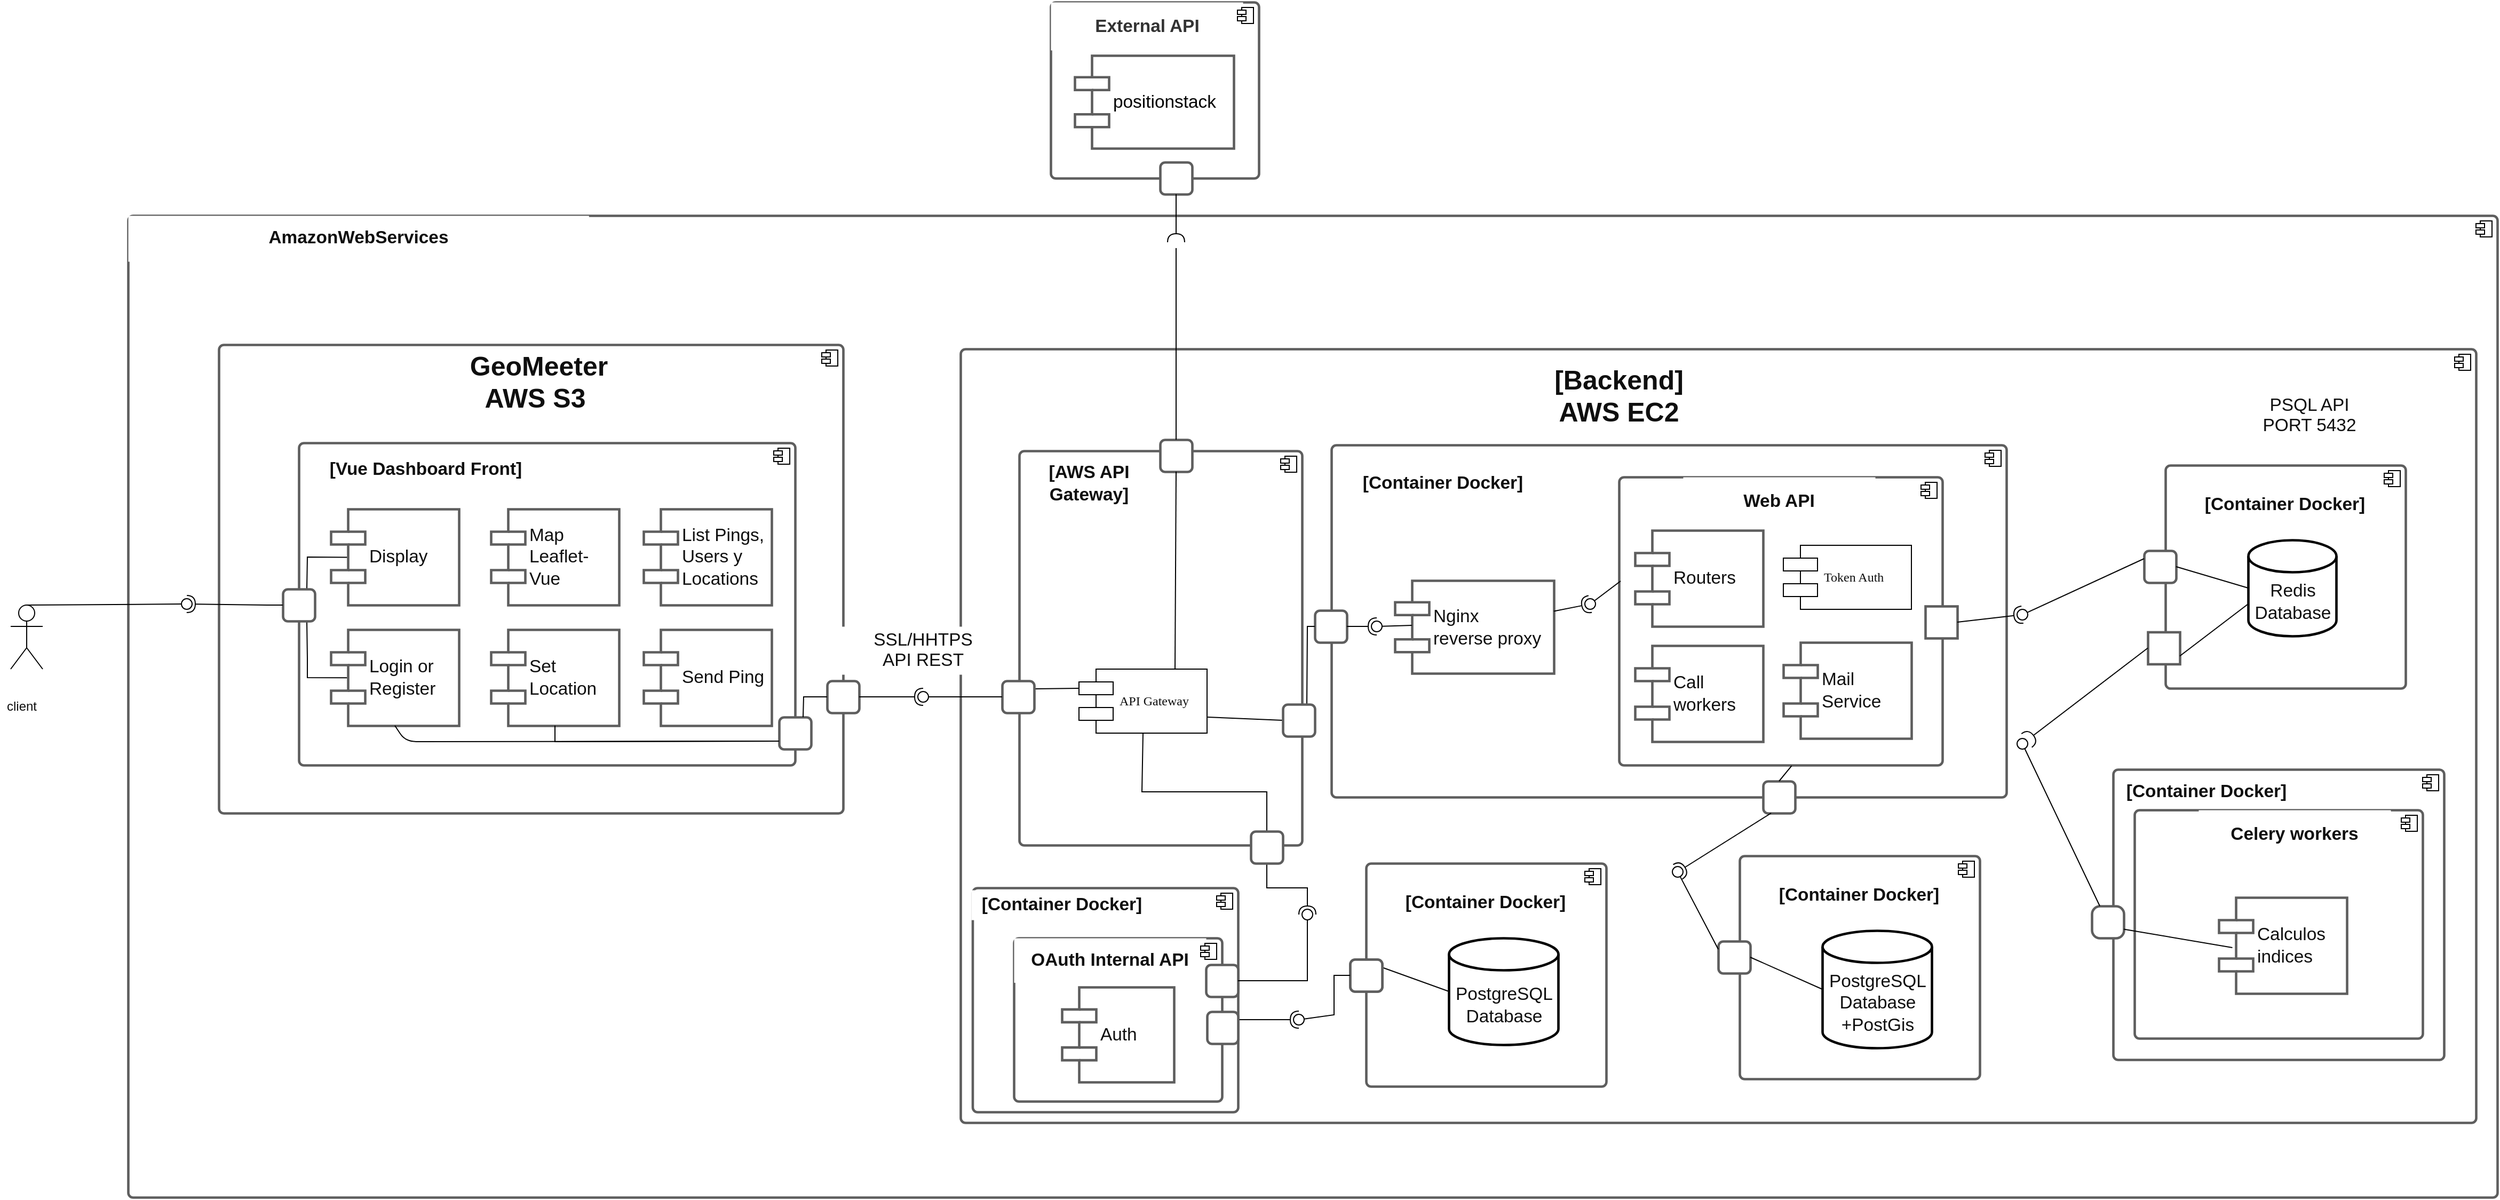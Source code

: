 <mxfile>
    <diagram id="GqEjZYX9ZaJlJ4JGxs04" name="Page-1">
        <mxGraphModel dx="2406" dy="1414" grid="1" gridSize="10" guides="1" tooltips="1" connect="1" arrows="1" fold="1" page="1" pageScale="1" pageWidth="827" pageHeight="1169" math="0" shadow="0">
            <root>
                <mxCell id="0"/>
                <mxCell id="1" parent="0"/>
                <mxCell id="293" value="" style="html=1;dropTarget=0;fontSize=13;align=center;spacing=3.8;strokeColor=#5e5e5e;strokeOpacity=100;rounded=1;absoluteArcSize=1;arcSize=9;strokeWidth=2.3;container=1;collapsible=0;fontColor=#0F0F0F;" parent="1" vertex="1">
                    <mxGeometry x="-1470" y="-950" width="2220" height="920" as="geometry"/>
                </mxCell>
                <UserObject label="AmazonWebServices" lucidchartObjectId="JzQ.lzjoDw~8" id="294">
                    <mxCell style="html=1;overflow=block;blockSpacing=1;whiteSpace=wrap;fontSize=16.7;fontColor=#0F0F0F;fontStyle=1;align=center;spacing=0;fillColor=#ffffff;strokeWidth=1.5;strokeColor=none;" parent="293" vertex="1">
                        <mxGeometry width="431.667" height="42.991" as="geometry"/>
                    </mxCell>
                </UserObject>
                <mxCell id="295" value="" style="shape=component;jettyWidth=8;jettyHeight=4;fontColor=#0F0F0F;" parent="293" vertex="1">
                    <mxGeometry x="1" width="15" height="15" relative="1" as="geometry">
                        <mxPoint x="-20" y="5" as="offset"/>
                    </mxGeometry>
                </mxCell>
                <mxCell id="64" value="" style="html=1;dropTarget=0;fontSize=13;align=center;spacing=3.8;strokeColor=#5e5e5e;strokeOpacity=100;rounded=1;absoluteArcSize=1;arcSize=9;strokeWidth=2.3;fontColor=#0F0F0F;" parent="1" vertex="1">
                    <mxGeometry x="-1385" y="-829" width="585" height="439" as="geometry"/>
                </mxCell>
                <mxCell id="65" value="" style="shape=component;jettyWidth=8;jettyHeight=4;fontColor=#0F0F0F;" parent="64" vertex="1">
                    <mxGeometry x="1" width="15" height="15" relative="1" as="geometry">
                        <mxPoint x="-20" y="5" as="offset"/>
                    </mxGeometry>
                </mxCell>
                <mxCell id="66" value="" style="html=1;dropTarget=0;fontSize=13;align=center;spacing=3.8;strokeColor=#5e5e5e;strokeOpacity=100;rounded=1;absoluteArcSize=1;arcSize=9;strokeWidth=2.3;fontColor=#0F0F0F;" parent="1" vertex="1">
                    <mxGeometry x="-1310" y="-737" width="465" height="302" as="geometry"/>
                </mxCell>
                <mxCell id="67" value="" style="shape=component;jettyWidth=8;jettyHeight=4;fontColor=#0F0F0F;" parent="66" vertex="1">
                    <mxGeometry x="1" width="15" height="15" relative="1" as="geometry">
                        <mxPoint x="-20" y="5" as="offset"/>
                    </mxGeometry>
                </mxCell>
                <mxCell id="68" value="" style="html=1;dropTarget=0;fontSize=13;align=center;spacing=3.8;strokeColor=#5e5e5e;strokeOpacity=100;rounded=1;absoluteArcSize=1;arcSize=9;strokeWidth=2.3;fontColor=#0F0F0F;" parent="1" vertex="1">
                    <mxGeometry x="-690" y="-825" width="1420" height="725" as="geometry"/>
                </mxCell>
                <mxCell id="69" value="" style="shape=component;jettyWidth=8;jettyHeight=4;fontColor=#0F0F0F;" parent="68" vertex="1">
                    <mxGeometry x="1" width="15" height="15" relative="1" as="geometry">
                        <mxPoint x="-20" y="5" as="offset"/>
                    </mxGeometry>
                </mxCell>
                <mxCell id="70" value="" style="html=1;dropTarget=0;fontSize=13;align=center;spacing=3.8;strokeColor=#5e5e5e;strokeOpacity=100;rounded=1;absoluteArcSize=1;arcSize=9;strokeWidth=2.3;fontColor=#0F0F0F;" parent="1" vertex="1">
                    <mxGeometry x="-342.5" y="-735" width="632.5" height="330" as="geometry"/>
                </mxCell>
                <mxCell id="71" value="" style="shape=component;jettyWidth=8;jettyHeight=4;fontColor=#0F0F0F;" parent="70" vertex="1">
                    <mxGeometry x="1" width="15" height="15" relative="1" as="geometry">
                        <mxPoint x="-20" y="5" as="offset"/>
                    </mxGeometry>
                </mxCell>
                <UserObject label="&lt;div style=&quot;display: flex; justify-content: center; text-align: center; align-items: baseline; font-size: 0; line-height: 1.25;margin-top: -2px;&quot;&gt;&lt;span&gt;&lt;span style=&quot;font-size: 16.7px;&quot;&gt;PSQL API&#10;&lt;/span&gt;&lt;/span&gt;&lt;/div&gt;&lt;div style=&quot;display: flex; justify-content: center; text-align: center; align-items: baseline; font-size: 0; line-height: 1.25;margin-top: -2px;&quot;&gt;&lt;span&gt;&lt;span style=&quot;font-size: 16.7px;&quot;&gt;PORT 5432&lt;/span&gt;&lt;/span&gt;&lt;/div&gt;" lucidchartObjectId="9TQ.UFUaZxLk" id="72">
                    <mxCell style="html=1;overflow=block;blockSpacing=1;whiteSpace=wrap;fontSize=13;spacing=0;fillColor=#ffffff;strokeWidth=1.5;strokeColor=none;fontColor=#0F0F0F;" parent="1" vertex="1">
                        <mxGeometry x="484" y="-785" width="180" height="45" as="geometry"/>
                    </mxCell>
                </UserObject>
                <UserObject label="&lt;div style=&quot;display: flex; justify-content: center; text-align: center; align-items: baseline; font-size: 0; line-height: 1.25;margin-top: -2px;&quot;&gt;&lt;span&gt;&lt;span style=&quot;font-size: 16.7px;&quot;&gt;SSL/HHTPS&#10;&lt;/span&gt;&lt;/span&gt;&lt;/div&gt;&lt;div style=&quot;display: flex; justify-content: center; text-align: center; align-items: baseline; font-size: 0; line-height: 1.25;margin-top: -2px;&quot;&gt;&lt;span&gt;&lt;span style=&quot;font-size: 16.7px;&quot;&gt;API REST&lt;/span&gt;&lt;/span&gt;&lt;/div&gt;" lucidchartObjectId="ERQ.FartYt-O" id="73">
                    <mxCell style="html=1;overflow=block;blockSpacing=1;whiteSpace=wrap;fontSize=13;spacing=0;fillColor=#ffffff;strokeWidth=1.5;strokeColor=none;fontColor=#0F0F0F;" parent="1" vertex="1">
                        <mxGeometry x="-815" y="-565" width="180" height="45" as="geometry"/>
                    </mxCell>
                </UserObject>
                <UserObject label="GeoMeeter AWS S3&amp;nbsp;" lucidchartObjectId="0mQ.VnrTeDY5" id="75">
                    <mxCell style="html=1;overflow=block;blockSpacing=1;whiteSpace=wrap;fontSize=25;fontColor=#0F0F0F;fontStyle=1;align=center;spacing=0;fillColor=#ffffff;strokeWidth=1.5;strokeColor=none;" parent="1" vertex="1">
                        <mxGeometry x="-1175" y="-825" width="180" height="55" as="geometry"/>
                    </mxCell>
                </UserObject>
                <UserObject label="[Container Docker]" lucidchartObjectId="BvQ.S7S5D1Hz" id="76">
                    <mxCell style="html=1;overflow=block;blockSpacing=1;whiteSpace=wrap;fontSize=16.7;fontColor=#0F0F0F;fontStyle=1;align=center;spacing=0;fillColor=#ffffff;strokeWidth=1.5;strokeColor=none;" parent="1" vertex="1">
                        <mxGeometry x="-328" y="-722" width="180" height="45" as="geometry"/>
                    </mxCell>
                </UserObject>
                <mxCell id="77" value="" style="html=1;dropTarget=0;fontSize=13;align=center;spacing=3.8;strokeColor=#5e5e5e;strokeOpacity=100;rounded=1;absoluteArcSize=1;arcSize=9;strokeWidth=2.3;fontColor=#0F0F0F;" parent="1" vertex="1">
                    <mxGeometry x="-73" y="-705" width="303" height="270" as="geometry"/>
                </mxCell>
                <mxCell id="78" value="" style="shape=component;jettyWidth=8;jettyHeight=4;fontColor=#0F0F0F;" parent="77" vertex="1">
                    <mxGeometry x="1" width="15" height="15" relative="1" as="geometry">
                        <mxPoint x="-20" y="5" as="offset"/>
                    </mxGeometry>
                </mxCell>
                <UserObject label="&lt;div style=&quot;display: flex; justify-content: center; text-align: center; align-items: baseline; font-size: 0; line-height: 1.25;margin-top: -2px;&quot;&gt;&lt;span&gt;&lt;span style=&quot;font-size: 25px; font-weight: bold;&quot;&gt;[Backend]&#10;&lt;/span&gt;&lt;/span&gt;&lt;/div&gt;&lt;div style=&quot;display: flex; justify-content: center; text-align: center; align-items: baseline; font-size: 0; line-height: 1.25;margin-top: -2px;&quot;&gt;&lt;span&gt;&lt;span style=&quot;font-size: 25px; font-weight: bold;&quot;&gt;AWS EC2&lt;/span&gt;&lt;/span&gt;&lt;/div&gt;" lucidchartObjectId="2wQ.rxDoDfN9" id="79">
                    <mxCell style="html=1;overflow=block;blockSpacing=1;whiteSpace=wrap;fontSize=13;spacing=0;fillColor=#ffffff;strokeWidth=1.5;strokeColor=none;fontColor=#0F0F0F;" parent="1" vertex="1">
                        <mxGeometry x="-163" y="-810" width="180" height="60" as="geometry"/>
                    </mxCell>
                </UserObject>
                <UserObject label="Web API" lucidchartObjectId="cxQ.P7ARJ7Gp" id="80">
                    <mxCell style="html=1;overflow=block;blockSpacing=1;whiteSpace=wrap;fontSize=16.7;fontColor=#0F0F0F;fontStyle=1;align=center;spacing=0;fillColor=#ffffff;strokeWidth=1.5;strokeColor=none;" parent="1" vertex="1">
                        <mxGeometry x="-13" y="-705" width="180" height="45" as="geometry"/>
                    </mxCell>
                </UserObject>
                <UserObject label="Call workers" lucidchartObjectId="xmQ.o6H7XOpQ" id="81">
                    <mxCell style="html=1;overflow=block;blockSpacing=1;whiteSpace=wrap;shape=component;align=left;spacingLeft=36;fontSize=16.7;fontColor=#0F0F0F;spacing=0;strokeColor=#5e5e5e;strokeOpacity=100;rounded=1;absoluteArcSize=1;arcSize=9;strokeWidth=2.3;" parent="1" vertex="1">
                        <mxGeometry x="-58" y="-547" width="120" height="90" as="geometry"/>
                    </mxCell>
                </UserObject>
                <UserObject label="Routers" lucidchartObjectId="LvQ.SK1kYf38" id="83">
                    <mxCell style="html=1;overflow=block;blockSpacing=1;whiteSpace=wrap;shape=component;align=left;spacingLeft=36;fontSize=16.7;fontColor=#0F0F0F;spacing=0;strokeColor=#5e5e5e;strokeOpacity=100;rounded=1;absoluteArcSize=1;arcSize=9;strokeWidth=2.3;" parent="1" vertex="1">
                        <mxGeometry x="-58" y="-655" width="120" height="90" as="geometry"/>
                    </mxCell>
                </UserObject>
                <UserObject label="Nginx &#10;reverse proxy" lucidchartObjectId="QDQ.MSSu0BSL" id="92">
                    <mxCell style="html=1;overflow=block;blockSpacing=1;whiteSpace=wrap;shape=component;align=left;spacingLeft=36;fontSize=16.7;fontColor=#0F0F0F;spacing=0;strokeColor=#5e5e5e;strokeOpacity=100;rounded=1;absoluteArcSize=1;arcSize=9;strokeWidth=2.3;" parent="1" vertex="1">
                        <mxGeometry x="-283" y="-608" width="149" height="87" as="geometry"/>
                    </mxCell>
                </UserObject>
                <UserObject label="" lucidchartObjectId="nFQ.mH_b9b4w" id="93">
                    <mxCell style="html=1;overflow=block;blockSpacing=1;whiteSpace=wrap;fontSize=13;align=center;spacing=3.8;strokeColor=#5e5e5e;strokeOpacity=100;rounded=1;absoluteArcSize=1;arcSize=9;strokeWidth=2.3;fontColor=#0F0F0F;" parent="1" vertex="1">
                        <mxGeometry x="-358" y="-580" width="30" height="30" as="geometry"/>
                    </mxCell>
                </UserObject>
                <mxCell id="94" value="" style="html=1;dropTarget=0;fontSize=13;align=center;spacing=3.8;strokeColor=#5e5e5e;strokeOpacity=100;rounded=1;absoluteArcSize=1;arcSize=9;strokeWidth=2.3;container=1;collapsible=0;fontColor=#0F0F0F;" parent="1" vertex="1">
                    <mxGeometry x="40" y="-350" width="225" height="209" as="geometry"/>
                </mxCell>
                <UserObject label="[Container Docker]" lucidchartObjectId="EGQ.u1LITXUu" id="95">
                    <mxCell style="html=1;overflow=block;blockSpacing=1;whiteSpace=wrap;fontSize=16.7;fontColor=#0F0F0F;fontStyle=1;align=center;spacing=0;fillColor=#ffffff;strokeWidth=1.5;strokeColor=none;" parent="94" vertex="1">
                        <mxGeometry x="22" y="14" width="180" height="45" as="geometry"/>
                    </mxCell>
                </UserObject>
                <UserObject label="PostgreSQL Database +PostGis" lucidchartObjectId="VoQ.apwIIPWM" id="96">
                    <mxCell style="shape=cylinder3;whiteSpace=wrap;html=1;boundedLbl=1;backgroundOutline=1;size=15;fontFamily=Helvetica;fontSize=16.7;align=center;strokeWidth=2.3;fontColor=#0F0F0F;" parent="94" vertex="1">
                        <mxGeometry x="77.5" y="70" width="102.5" height="110" as="geometry"/>
                    </mxCell>
                </UserObject>
                <mxCell id="97" value="" style="shape=component;jettyWidth=8;jettyHeight=4;fontColor=#0F0F0F;" parent="94" vertex="1">
                    <mxGeometry x="1" width="15" height="15" relative="1" as="geometry">
                        <mxPoint x="-20" y="5" as="offset"/>
                    </mxGeometry>
                </mxCell>
                <UserObject label="Map Leaflet-Vue" lucidchartObjectId="rHQ._YY6tu1O" id="98">
                    <mxCell style="html=1;overflow=block;blockSpacing=1;whiteSpace=wrap;shape=component;align=left;spacingLeft=36;fontSize=16.7;fontColor=#0F0F0F;spacing=0;strokeColor=#5e5e5e;strokeOpacity=100;rounded=1;absoluteArcSize=1;arcSize=9;strokeWidth=2.3;" parent="1" vertex="1">
                        <mxGeometry x="-1130" y="-675" width="120" height="90" as="geometry"/>
                    </mxCell>
                </UserObject>
                <UserObject label="" lucidchartObjectId="xLQ.PSGera.4" id="112">
                    <mxCell style="html=1;overflow=block;blockSpacing=1;whiteSpace=wrap;fontSize=13;align=center;spacing=3.8;strokeColor=#5e5e5e;strokeOpacity=100;rounded=1;absoluteArcSize=1;arcSize=9;strokeWidth=2.3;fontColor=#0F0F0F;" parent="1" vertex="1">
                        <mxGeometry x="20" y="-270" width="30" height="30" as="geometry"/>
                    </mxCell>
                </UserObject>
                <UserObject label="" lucidchartObjectId="7MQ.v_up57Re" id="129">
                    <mxCell style="html=1;overflow=block;blockSpacing=1;whiteSpace=wrap;fontSize=13;align=center;spacing=3.8;strokeColor=#5e5e5e;strokeOpacity=100;rounded=1;absoluteArcSize=1;arcSize=9;strokeWidth=2.3;fontColor=#0F0F0F;" parent="1" vertex="1">
                        <mxGeometry x="-815" y="-514" width="30" height="30" as="geometry"/>
                    </mxCell>
                </UserObject>
                <UserObject label="Login or Register" lucidchartObjectId="tQQ.5gMyglQL" id="143">
                    <mxCell style="html=1;overflow=block;blockSpacing=1;whiteSpace=wrap;shape=component;align=left;spacingLeft=36;fontSize=16.7;fontColor=#0F0F0F;spacing=0;strokeColor=#5e5e5e;strokeOpacity=100;rounded=1;absoluteArcSize=1;arcSize=9;strokeWidth=2.3;" parent="1" vertex="1">
                        <mxGeometry x="-1280" y="-562" width="120" height="90" as="geometry"/>
                    </mxCell>
                </UserObject>
                <UserObject label="List Pings, Users y Locations" lucidchartObjectId="EQQ.A3JN0USV" id="144">
                    <mxCell style="html=1;overflow=block;blockSpacing=1;whiteSpace=wrap;shape=component;align=left;spacingLeft=36;fontSize=16.7;fontColor=#0F0F0F;spacing=0;strokeColor=#5e5e5e;strokeOpacity=100;rounded=1;absoluteArcSize=1;arcSize=9;strokeWidth=2.3;" parent="1" vertex="1">
                        <mxGeometry x="-987" y="-675" width="120" height="90" as="geometry"/>
                    </mxCell>
                </UserObject>
                <mxCell id="401" style="edgeStyle=none;rounded=0;html=1;exitX=0.75;exitY=1;exitDx=0;exitDy=0;entryX=0.126;entryY=0.501;entryDx=0;entryDy=0;endArrow=none;endFill=0;entryPerimeter=0;fontColor=#0F0F0F;" parent="1" source="145" target="143" edge="1">
                    <mxGeometry relative="1" as="geometry">
                        <Array as="points">
                            <mxPoint x="-1302" y="-535"/>
                            <mxPoint x="-1302" y="-517"/>
                        </Array>
                    </mxGeometry>
                </mxCell>
                <mxCell id="404" style="edgeStyle=none;rounded=0;html=1;exitX=0.75;exitY=0;exitDx=0;exitDy=0;entryX=0.128;entryY=0.503;entryDx=0;entryDy=0;entryPerimeter=0;endArrow=none;endFill=0;fontColor=#0F0F0F;" parent="1" source="145" target="189" edge="1">
                    <mxGeometry relative="1" as="geometry">
                        <Array as="points">
                            <mxPoint x="-1302" y="-630"/>
                        </Array>
                    </mxGeometry>
                </mxCell>
                <UserObject label="" lucidchartObjectId="RQQ.1Tx4FJ7h" id="145">
                    <mxCell style="html=1;overflow=block;blockSpacing=1;whiteSpace=wrap;fontSize=13;align=center;spacing=3.8;strokeColor=#5e5e5e;strokeOpacity=100;rounded=1;absoluteArcSize=1;arcSize=9;strokeWidth=2.3;fontColor=#0F0F0F;" parent="1" vertex="1">
                        <mxGeometry x="-1325" y="-600" width="30" height="30" as="geometry"/>
                    </mxCell>
                </UserObject>
                <UserObject label="[Vue Dashboard Front]" lucidchartObjectId="iSQ.8A~Tfa6g" id="146">
                    <mxCell style="html=1;overflow=block;blockSpacing=1;whiteSpace=wrap;fontSize=16.7;fontColor=#0F0F0F;fontStyle=1;align=center;spacing=0;fillColor=#ffffff;strokeWidth=1.5;strokeColor=none;" parent="1" vertex="1">
                        <mxGeometry x="-1302" y="-735" width="222" height="45" as="geometry"/>
                    </mxCell>
                </UserObject>
                <UserObject label="" lucidchartObjectId="MSQ.1bBkWNoG" id="147">
                    <mxCell style="html=1;overflow=block;blockSpacing=1;whiteSpace=wrap;fontSize=13;align=center;spacing=3.8;strokeColor=#5e5e5e;strokeOpacity=100;rounded=1;absoluteArcSize=1;arcSize=9;strokeWidth=2.3;fontColor=#0F0F0F;" parent="1" vertex="1">
                        <mxGeometry x="62" y="-420" width="30" height="30" as="geometry"/>
                    </mxCell>
                </UserObject>
                <UserObject label="Mail Service" lucidchartObjectId="TYQ.1-TCLOCC" id="159">
                    <mxCell style="html=1;overflow=block;blockSpacing=1;whiteSpace=wrap;shape=component;align=left;spacingLeft=36;fontSize=16.7;fontColor=#0F0F0F;spacing=0;strokeColor=#5e5e5e;strokeOpacity=100;rounded=1;absoluteArcSize=1;arcSize=9;strokeWidth=2.3;" parent="1" vertex="1">
                        <mxGeometry x="81" y="-550" width="120" height="90" as="geometry"/>
                    </mxCell>
                </UserObject>
                <UserObject label="Send Ping" lucidchartObjectId="BZQ.7yFAApc7" id="162">
                    <mxCell style="html=1;overflow=block;blockSpacing=1;whiteSpace=wrap;shape=component;align=left;spacingLeft=36;fontSize=16.7;fontColor=#0F0F0F;spacing=0;strokeColor=#5e5e5e;strokeOpacity=100;rounded=1;absoluteArcSize=1;arcSize=9;strokeWidth=2.3;" parent="1" vertex="1">
                        <mxGeometry x="-987" y="-562" width="120" height="90" as="geometry"/>
                    </mxCell>
                </UserObject>
                <UserObject label="" lucidchartObjectId="F0Q.Sfm7eGPp" id="163">
                    <mxCell style="html=1;overflow=block;blockSpacing=1;whiteSpace=wrap;fontSize=13;align=center;spacing=3.8;strokeColor=#5e5e5e;strokeOpacity=100;rounded=1;absoluteArcSize=1;arcSize=9;strokeWidth=2.3;fontColor=#0F0F0F;" parent="1" vertex="1">
                        <mxGeometry x="-860" y="-480" width="30" height="30" as="geometry"/>
                    </mxCell>
                </UserObject>
                <UserObject label="Set Location" lucidchartObjectId="U4Q.wYum8OUZ" id="175">
                    <mxCell style="html=1;overflow=block;blockSpacing=1;whiteSpace=wrap;shape=component;align=left;spacingLeft=36;fontSize=16.7;fontColor=#0F0F0F;spacing=0;strokeColor=#5e5e5e;strokeOpacity=100;rounded=1;absoluteArcSize=1;arcSize=9;strokeWidth=2.3;" parent="1" vertex="1">
                        <mxGeometry x="-1130" y="-562" width="120" height="90" as="geometry"/>
                    </mxCell>
                </UserObject>
                <mxCell id="206" value="" style="html=1;dropTarget=0;fontSize=13;align=center;spacing=3.8;strokeColor=#5e5e5e;strokeOpacity=100;rounded=1;absoluteArcSize=1;arcSize=9;strokeWidth=2.3;fontColor=#0F0F0F;" parent="1" vertex="1">
                    <mxGeometry x="-635" y="-729.5" width="265" height="369.5" as="geometry"/>
                </mxCell>
                <mxCell id="207" value="" style="shape=component;jettyWidth=8;jettyHeight=4;fontColor=#0F0F0F;" parent="206" vertex="1">
                    <mxGeometry x="1" width="15" height="15" relative="1" as="geometry">
                        <mxPoint x="-20" y="5" as="offset"/>
                    </mxGeometry>
                </mxCell>
                <UserObject label="Display" lucidchartObjectId="1mR.Dg1fzhjd" id="189">
                    <mxCell style="html=1;overflow=block;blockSpacing=1;whiteSpace=wrap;shape=component;align=left;spacingLeft=36;fontSize=16.7;fontColor=#0F0F0F;spacing=0;strokeColor=#5e5e5e;strokeOpacity=100;rounded=1;absoluteArcSize=1;arcSize=9;strokeWidth=2.3;" parent="1" vertex="1">
                        <mxGeometry x="-1280" y="-675" width="120" height="90" as="geometry"/>
                    </mxCell>
                </UserObject>
                <mxCell id="191" value="" style="rounded=0;orthogonalLoop=1;jettySize=auto;html=1;endArrow=none;endFill=0;sketch=0;targetPerimeterSpacing=0;fontSize=10;exitX=1;exitY=0.5;exitDx=0;exitDy=0;startArrow=none;fontColor=#0F0F0F;" parent="1" source="200" target="192" edge="1">
                    <mxGeometry relative="1" as="geometry">
                        <mxPoint x="-480" y="-412" as="sourcePoint"/>
                    </mxGeometry>
                </mxCell>
                <mxCell id="192" value="" style="ellipse;whiteSpace=wrap;html=1;align=center;aspect=fixed;resizable=0;points=[];outlineConnect=0;sketch=0;fontSize=10;fontColor=#0F0F0F;" parent="1" vertex="1">
                    <mxGeometry x="-500" y="-482" width="10" height="10" as="geometry"/>
                </mxCell>
                <mxCell id="193" value="Token Auth" style="shape=component;align=left;spacingLeft=36;rounded=0;shadow=0;comic=0;labelBackgroundColor=none;strokeWidth=1;fontFamily=Verdana;fontSize=12;html=1;fontColor=#0F0F0F;" parent="1" vertex="1">
                    <mxGeometry x="81" y="-641" width="120" height="60" as="geometry"/>
                </mxCell>
                <mxCell id="197" value="" style="endArrow=none;html=1;rounded=0;fontSize=10;entryX=0;entryY=0.3;entryDx=0;entryDy=0;startArrow=none;exitX=1;exitY=0.25;exitDx=0;exitDy=0;fontColor=#0F0F0F;" parent="1" source="119" target="200" edge="1">
                    <mxGeometry width="50" height="50" relative="1" as="geometry">
                        <mxPoint x="-635" y="-495.286" as="sourcePoint"/>
                        <mxPoint x="-750" y="-517" as="targetPoint"/>
                    </mxGeometry>
                </mxCell>
                <mxCell id="199" value="" style="endArrow=none;html=1;rounded=0;exitX=0.5;exitY=0;exitDx=0;exitDy=0;entryX=0.5;entryY=1;entryDx=0;entryDy=0;fontColor=#0F0F0F;" parent="1" source="298" target="200" edge="1">
                    <mxGeometry width="50" height="50" relative="1" as="geometry">
                        <mxPoint x="-750" y="-395" as="sourcePoint"/>
                        <mxPoint x="-700" y="-445" as="targetPoint"/>
                        <Array as="points">
                            <mxPoint x="-403" y="-410"/>
                            <mxPoint x="-460" y="-410"/>
                            <mxPoint x="-520" y="-410"/>
                        </Array>
                    </mxGeometry>
                </mxCell>
                <mxCell id="200" value="API Gateway" style="shape=component;align=left;spacingLeft=36;rounded=0;shadow=0;comic=0;labelBackgroundColor=none;strokeWidth=1;fontFamily=Verdana;fontSize=12;html=1;fontColor=#0F0F0F;" parent="1" vertex="1">
                    <mxGeometry x="-579" y="-525" width="120" height="60" as="geometry"/>
                </mxCell>
                <UserObject label="" lucidchartObjectId="jMQ.a4yrlkNo" id="119">
                    <mxCell style="html=1;overflow=block;blockSpacing=1;whiteSpace=wrap;fontSize=13;align=center;spacing=3.8;strokeColor=#5e5e5e;strokeOpacity=100;rounded=1;absoluteArcSize=1;arcSize=9;strokeWidth=2.3;fontColor=#0F0F0F;" parent="1" vertex="1">
                        <mxGeometry x="-651" y="-514" width="30" height="30" as="geometry"/>
                    </mxCell>
                </UserObject>
                <mxCell id="405" style="edgeStyle=none;rounded=0;html=1;exitX=0;exitY=0.5;exitDx=0;exitDy=0;entryX=1;entryY=0.75;entryDx=0;entryDy=0;endArrow=none;endFill=0;fontColor=#0F0F0F;" parent="1" source="209" target="200" edge="1">
                    <mxGeometry relative="1" as="geometry"/>
                </mxCell>
                <mxCell id="406" style="edgeStyle=none;rounded=0;html=1;exitX=0.75;exitY=0;exitDx=0;exitDy=0;entryX=0;entryY=0.5;entryDx=0;entryDy=0;endArrow=none;endFill=0;fontColor=#0F0F0F;" parent="1" source="209" target="93" edge="1">
                    <mxGeometry relative="1" as="geometry">
                        <Array as="points">
                            <mxPoint x="-365" y="-565"/>
                        </Array>
                    </mxGeometry>
                </mxCell>
                <UserObject label="" lucidchartObjectId="nFQ.mH_b9b4w" id="209">
                    <mxCell style="html=1;overflow=block;blockSpacing=1;whiteSpace=wrap;fontSize=13;align=center;spacing=3.8;strokeColor=#5e5e5e;strokeOpacity=100;rounded=1;absoluteArcSize=1;arcSize=9;strokeWidth=2.3;fontColor=#0F0F0F;" parent="1" vertex="1">
                        <mxGeometry x="-388" y="-492" width="30" height="30" as="geometry"/>
                    </mxCell>
                </UserObject>
                <mxCell id="214" value="" style="shape=umlActor;verticalLabelPosition=bottom;verticalAlign=top;html=1;outlineConnect=0;" parent="1" vertex="1">
                    <mxGeometry x="-1580" y="-585" width="30" height="60" as="geometry"/>
                </mxCell>
                <mxCell id="220" value="" style="html=1;dropTarget=0;fontSize=13;align=center;spacing=3.8;strokeColor=#5e5e5e;strokeOpacity=100;rounded=1;absoluteArcSize=1;arcSize=9;strokeWidth=2.3;container=1;collapsible=0;" parent="1" vertex="1">
                    <mxGeometry x="-605.5" y="-1150" width="195" height="165" as="geometry"/>
                </mxCell>
                <UserObject label="External API" lucidchartObjectId="JzQ.lzjoDw~8" id="221">
                    <mxCell style="html=1;overflow=block;blockSpacing=1;whiteSpace=wrap;fontSize=16.7;fontColor=#333333;fontStyle=1;align=center;spacing=0;fillColor=#ffffff;strokeWidth=1.5;strokeColor=none;" parent="220" vertex="1">
                        <mxGeometry width="180" height="45" as="geometry"/>
                    </mxCell>
                </UserObject>
                <mxCell id="222" value="" style="shape=component;jettyWidth=8;jettyHeight=4;" parent="220" vertex="1">
                    <mxGeometry x="1" width="15" height="15" relative="1" as="geometry">
                        <mxPoint x="-20" y="5" as="offset"/>
                    </mxGeometry>
                </mxCell>
                <UserObject label="" lucidchartObjectId="qXQ.MwzUgVT0" id="226">
                    <mxCell style="html=1;overflow=block;blockSpacing=1;whiteSpace=wrap;fontSize=13;align=center;spacing=3.8;strokeColor=#5e5e5e;strokeOpacity=100;rounded=1;absoluteArcSize=1;arcSize=9;strokeWidth=2.3;fontColor=#0F0F0F;" parent="1" vertex="1">
                        <mxGeometry x="-503" y="-740" width="30" height="30" as="geometry"/>
                    </mxCell>
                </UserObject>
                <UserObject label="" lucidchartObjectId="qXQ.MwzUgVT0" id="228">
                    <mxCell style="html=1;overflow=block;blockSpacing=1;whiteSpace=wrap;fontSize=13;align=center;spacing=3.8;strokeColor=#5e5e5e;strokeOpacity=100;rounded=1;absoluteArcSize=1;arcSize=9;strokeWidth=2.3;fontColor=#0F0F0F;" parent="1" vertex="1">
                        <mxGeometry x="-503" y="-1000" width="30" height="30" as="geometry"/>
                    </mxCell>
                </UserObject>
                <mxCell id="231" value="" style="rounded=0;orthogonalLoop=1;jettySize=auto;html=1;endArrow=none;endFill=0;sketch=0;sourcePerimeterSpacing=0;targetPerimeterSpacing=0;fontColor=#0F0F0F;exitX=0.5;exitY=0;exitDx=0;exitDy=0;" parent="1" source="226" target="233" edge="1">
                    <mxGeometry relative="1" as="geometry">
                        <mxPoint x="-433" y="-855" as="sourcePoint"/>
                    </mxGeometry>
                </mxCell>
                <mxCell id="232" value="" style="rounded=0;orthogonalLoop=1;jettySize=auto;html=1;endArrow=halfCircle;endFill=0;entryX=0.5;entryY=0.5;endSize=6;strokeWidth=1;sketch=0;fontColor=#0F0F0F;exitX=0.5;exitY=1;exitDx=0;exitDy=0;" parent="1" source="228" target="233" edge="1">
                    <mxGeometry relative="1" as="geometry">
                        <mxPoint x="-385" y="-925" as="sourcePoint"/>
                    </mxGeometry>
                </mxCell>
                <mxCell id="233" value="" style="ellipse;whiteSpace=wrap;html=1;align=center;aspect=fixed;resizable=0;points=[];outlineConnect=0;sketch=0;fontColor=#0F0F0F;strokeColor=#FFFFFF;" parent="1" vertex="1">
                    <mxGeometry x="-493" y="-930" width="10" height="10" as="geometry"/>
                </mxCell>
                <mxCell id="241" value="" style="rounded=0;orthogonalLoop=1;jettySize=auto;html=1;endArrow=none;endFill=0;sketch=0;targetPerimeterSpacing=0;fontColor=#0F0F0F;startArrow=none;" parent="1" edge="1">
                    <mxGeometry relative="1" as="geometry">
                        <mxPoint x="-255" y="-370" as="sourcePoint"/>
                        <mxPoint x="-255" y="-370" as="targetPoint"/>
                    </mxGeometry>
                </mxCell>
                <mxCell id="258" value="" style="rounded=0;orthogonalLoop=1;jettySize=auto;html=1;endArrow=none;endFill=0;sketch=0;sourcePerimeterSpacing=0;targetPerimeterSpacing=0;fontColor=#0F0F0F;exitX=0.5;exitY=0;exitDx=0;exitDy=0;exitPerimeter=0;" parent="1" source="214" target="260" edge="1">
                    <mxGeometry relative="1" as="geometry">
                        <mxPoint x="-1360" y="-488" as="sourcePoint"/>
                    </mxGeometry>
                </mxCell>
                <mxCell id="259" value="" style="rounded=0;orthogonalLoop=1;jettySize=auto;html=1;endArrow=halfCircle;endFill=0;entryX=0.5;entryY=0.5;endSize=6;strokeWidth=1;sketch=0;fontColor=#0F0F0F;exitX=0;exitY=0.5;exitDx=0;exitDy=0;" parent="1" source="145" target="260" edge="1">
                    <mxGeometry relative="1" as="geometry">
                        <mxPoint x="-1320" y="-488" as="sourcePoint"/>
                        <Array as="points">
                            <mxPoint x="-1340" y="-585"/>
                        </Array>
                    </mxGeometry>
                </mxCell>
                <mxCell id="260" value="" style="ellipse;whiteSpace=wrap;html=1;align=center;aspect=fixed;resizable=0;points=[];outlineConnect=0;sketch=0;" parent="1" vertex="1">
                    <mxGeometry x="-1420" y="-591" width="10" height="10" as="geometry"/>
                </mxCell>
                <mxCell id="261" value="" style="rounded=0;orthogonalLoop=1;jettySize=auto;html=1;endArrow=none;endFill=0;sketch=0;sourcePerimeterSpacing=0;targetPerimeterSpacing=0;fontColor=#0F0F0F;exitX=0;exitY=0.5;exitDx=0;exitDy=0;" parent="1" source="119" target="263" edge="1">
                    <mxGeometry relative="1" as="geometry">
                        <mxPoint x="-746" y="-445" as="sourcePoint"/>
                    </mxGeometry>
                </mxCell>
                <mxCell id="262" value="" style="rounded=0;orthogonalLoop=1;jettySize=auto;html=1;endArrow=halfCircle;endFill=0;entryX=0.5;entryY=0.5;endSize=6;strokeWidth=1;sketch=0;fontColor=#0F0F0F;exitX=1;exitY=0.5;exitDx=0;exitDy=0;" parent="1" source="129" target="263" edge="1">
                    <mxGeometry relative="1" as="geometry">
                        <mxPoint x="-706" y="-445" as="sourcePoint"/>
                    </mxGeometry>
                </mxCell>
                <mxCell id="263" value="" style="ellipse;whiteSpace=wrap;html=1;align=center;aspect=fixed;resizable=0;points=[];outlineConnect=0;sketch=0;" parent="1" vertex="1">
                    <mxGeometry x="-730" y="-504" width="10" height="10" as="geometry"/>
                </mxCell>
                <mxCell id="276" value="" style="rounded=0;orthogonalLoop=1;jettySize=auto;html=1;endArrow=none;endFill=0;sketch=0;sourcePerimeterSpacing=0;targetPerimeterSpacing=0;fontColor=#0F0F0F;exitX=0.107;exitY=0.483;exitDx=0;exitDy=0;exitPerimeter=0;" parent="1" source="92" target="278" edge="1">
                    <mxGeometry relative="1" as="geometry">
                        <mxPoint x="-320" y="-565" as="sourcePoint"/>
                    </mxGeometry>
                </mxCell>
                <mxCell id="277" value="" style="rounded=0;orthogonalLoop=1;jettySize=auto;html=1;endArrow=halfCircle;endFill=0;entryX=0.5;entryY=0.5;endSize=6;strokeWidth=1;sketch=0;fontColor=#0F0F0F;exitX=1;exitY=0.5;exitDx=0;exitDy=0;" parent="1" source="93" target="278" edge="1">
                    <mxGeometry relative="1" as="geometry">
                        <mxPoint x="-280" y="-565" as="sourcePoint"/>
                    </mxGeometry>
                </mxCell>
                <mxCell id="278" value="" style="ellipse;whiteSpace=wrap;html=1;align=center;aspect=fixed;resizable=0;points=[];outlineConnect=0;sketch=0;" parent="1" vertex="1">
                    <mxGeometry x="-305" y="-570" width="10" height="10" as="geometry"/>
                </mxCell>
                <mxCell id="279" value="" style="rounded=0;orthogonalLoop=1;jettySize=auto;html=1;endArrow=none;endFill=0;sketch=0;sourcePerimeterSpacing=0;targetPerimeterSpacing=0;fontColor=#0F0F0F;exitX=0.005;exitY=0.361;exitDx=0;exitDy=0;exitPerimeter=0;" parent="1" source="77" target="281" edge="1">
                    <mxGeometry relative="1" as="geometry">
                        <mxPoint x="-120" y="-586" as="sourcePoint"/>
                    </mxGeometry>
                </mxCell>
                <mxCell id="280" value="" style="rounded=0;orthogonalLoop=1;jettySize=auto;html=1;endArrow=halfCircle;endFill=0;entryX=0.5;entryY=0.5;endSize=6;strokeWidth=1;sketch=0;fontColor=#0F0F0F;" parent="1" source="92" target="281" edge="1">
                    <mxGeometry relative="1" as="geometry">
                        <mxPoint x="-80" y="-586" as="sourcePoint"/>
                    </mxGeometry>
                </mxCell>
                <mxCell id="281" value="" style="ellipse;whiteSpace=wrap;html=1;align=center;aspect=fixed;resizable=0;points=[];outlineConnect=0;sketch=0;" parent="1" vertex="1">
                    <mxGeometry x="-105" y="-591" width="10" height="10" as="geometry"/>
                </mxCell>
                <mxCell id="282" value="" style="rounded=0;orthogonalLoop=1;jettySize=auto;html=1;endArrow=none;endFill=0;sketch=0;sourcePerimeterSpacing=0;targetPerimeterSpacing=0;fontColor=#0F0F0F;exitX=0;exitY=0.25;exitDx=0;exitDy=0;" parent="1" source="112" target="284" edge="1">
                    <mxGeometry relative="1" as="geometry">
                        <mxPoint x="291" y="-306" as="sourcePoint"/>
                    </mxGeometry>
                </mxCell>
                <mxCell id="283" value="" style="rounded=0;orthogonalLoop=1;jettySize=auto;html=1;endArrow=halfCircle;endFill=0;entryX=0.5;entryY=0.5;endSize=6;strokeWidth=1;sketch=0;fontColor=#0F0F0F;exitX=0.25;exitY=1;exitDx=0;exitDy=0;" parent="1" source="147" target="284" edge="1">
                    <mxGeometry relative="1" as="geometry">
                        <mxPoint x="287" y="-350" as="sourcePoint"/>
                    </mxGeometry>
                </mxCell>
                <mxCell id="284" value="" style="ellipse;whiteSpace=wrap;html=1;align=center;aspect=fixed;resizable=0;points=[];outlineConnect=0;sketch=0;" parent="1" vertex="1">
                    <mxGeometry x="-23" y="-340" width="10" height="10" as="geometry"/>
                </mxCell>
                <mxCell id="285" value="" style="endArrow=none;html=1;fontColor=#0F0F0F;entryX=1;entryY=0.5;entryDx=0;entryDy=0;exitX=0;exitY=0.5;exitDx=0;exitDy=0;exitPerimeter=0;" parent="1" source="96" target="112" edge="1">
                    <mxGeometry width="50" height="50" relative="1" as="geometry">
                        <mxPoint x="190" y="-220" as="sourcePoint"/>
                        <mxPoint x="240" y="-270" as="targetPoint"/>
                    </mxGeometry>
                </mxCell>
                <mxCell id="289" value="" style="endArrow=none;html=1;rounded=0;exitX=0.75;exitY=0;exitDx=0;exitDy=0;entryX=0.5;entryY=1;entryDx=0;entryDy=0;fontColor=#0F0F0F;" parent="1" source="200" target="226" edge="1">
                    <mxGeometry width="50" height="50" relative="1" as="geometry">
                        <mxPoint x="-450" y="-467" as="sourcePoint"/>
                        <mxPoint x="-370" y="-495" as="targetPoint"/>
                    </mxGeometry>
                </mxCell>
                <mxCell id="302" value="" style="endArrow=none;html=1;fontColor=#0F0F0F;entryX=0.5;entryY=1;entryDx=0;entryDy=0;exitX=0;exitY=0.75;exitDx=0;exitDy=0;" parent="1" source="163" target="143" edge="1">
                    <mxGeometry width="50" height="50" relative="1" as="geometry">
                        <mxPoint x="-1220" y="-450" as="sourcePoint"/>
                        <mxPoint x="-1170" y="-490" as="targetPoint"/>
                        <Array as="points">
                            <mxPoint x="-1210" y="-457"/>
                        </Array>
                    </mxGeometry>
                </mxCell>
                <mxCell id="303" value="" style="endArrow=none;html=1;fontColor=#0F0F0F;entryX=0;entryY=0.75;entryDx=0;entryDy=0;exitX=0.5;exitY=1;exitDx=0;exitDy=0;rounded=0;" parent="1" source="175" target="163" edge="1">
                    <mxGeometry width="50" height="50" relative="1" as="geometry">
                        <mxPoint x="-1010" y="-430" as="sourcePoint"/>
                        <mxPoint x="-960" y="-480" as="targetPoint"/>
                        <Array as="points">
                            <mxPoint x="-1070" y="-457"/>
                        </Array>
                    </mxGeometry>
                </mxCell>
                <mxCell id="304" value="" style="endArrow=none;html=1;fontColor=#0F0F0F;exitX=0.75;exitY=0;exitDx=0;exitDy=0;entryX=0;entryY=0.5;entryDx=0;entryDy=0;rounded=0;" parent="1" source="163" target="129" edge="1">
                    <mxGeometry width="50" height="50" relative="1" as="geometry">
                        <mxPoint x="-850" y="-470" as="sourcePoint"/>
                        <mxPoint x="-800" y="-500" as="targetPoint"/>
                        <Array as="points">
                            <mxPoint x="-837" y="-499"/>
                        </Array>
                    </mxGeometry>
                </mxCell>
                <mxCell id="305" value="" style="endArrow=none;html=1;fontColor=#0F0F0F;entryX=0.534;entryY=1.002;entryDx=0;entryDy=0;entryPerimeter=0;exitX=0.5;exitY=0;exitDx=0;exitDy=0;" parent="1" source="147" target="77" edge="1">
                    <mxGeometry width="50" height="50" relative="1" as="geometry">
                        <mxPoint x="50" y="-400" as="sourcePoint"/>
                        <mxPoint x="100" y="-450" as="targetPoint"/>
                    </mxGeometry>
                </mxCell>
                <UserObject label="positionstack" lucidchartObjectId="QDQ.MSSu0BSL" id="306">
                    <mxCell style="html=1;overflow=block;blockSpacing=1;whiteSpace=wrap;shape=component;align=left;spacingLeft=36;fontSize=16.7;fontColor=#000000;spacing=0;strokeColor=#5e5e5e;strokeOpacity=100;rounded=1;absoluteArcSize=1;arcSize=9;strokeWidth=2.3;" parent="1" vertex="1">
                        <mxGeometry x="-583" y="-1100" width="149" height="87" as="geometry"/>
                    </mxCell>
                </UserObject>
                <mxCell id="363" value="" style="html=1;dropTarget=0;fontSize=13;align=center;spacing=3.8;strokeColor=#5e5e5e;strokeOpacity=100;rounded=1;absoluteArcSize=1;arcSize=9;strokeWidth=2.3;fontColor=#0F0F0F;" parent="1" vertex="1">
                    <mxGeometry x="-678.75" y="-320" width="248.75" height="210" as="geometry"/>
                </mxCell>
                <mxCell id="364" value="" style="shape=component;jettyWidth=8;jettyHeight=4;fontColor=#0F0F0F;" parent="363" vertex="1">
                    <mxGeometry x="1" width="15" height="15" relative="1" as="geometry">
                        <mxPoint x="-20" y="5" as="offset"/>
                    </mxGeometry>
                </mxCell>
                <mxCell id="334" value="" style="html=1;dropTarget=0;fontSize=13;align=center;spacing=3.8;strokeColor=#5e5e5e;strokeOpacity=100;rounded=1;absoluteArcSize=1;arcSize=9;strokeWidth=2.3;container=1;collapsible=0;fontColor=#0F0F0F;" parent="1" vertex="1">
                    <mxGeometry x="-310" y="-343" width="225" height="209" as="geometry"/>
                </mxCell>
                <UserObject label="[Container Docker]" lucidchartObjectId="EGQ.u1LITXUu" id="335">
                    <mxCell style="html=1;overflow=block;blockSpacing=1;whiteSpace=wrap;fontSize=16.7;fontColor=#0F0F0F;fontStyle=1;align=center;spacing=0;fillColor=#ffffff;strokeWidth=1.5;strokeColor=none;" parent="334" vertex="1">
                        <mxGeometry x="22" y="14" width="180" height="45" as="geometry"/>
                    </mxCell>
                </UserObject>
                <UserObject label="PostgreSQL Database" lucidchartObjectId="VoQ.apwIIPWM" id="336">
                    <mxCell style="shape=cylinder3;whiteSpace=wrap;html=1;boundedLbl=1;backgroundOutline=1;size=15;fontFamily=Helvetica;fontSize=16.7;align=center;strokeWidth=2.3;fontColor=#0F0F0F;" parent="334" vertex="1">
                        <mxGeometry x="77.5" y="70" width="102.5" height="100" as="geometry"/>
                    </mxCell>
                </UserObject>
                <mxCell id="337" value="" style="shape=component;jettyWidth=8;jettyHeight=4;fontColor=#0F0F0F;" parent="334" vertex="1">
                    <mxGeometry x="1" width="15" height="15" relative="1" as="geometry">
                        <mxPoint x="-20" y="5" as="offset"/>
                    </mxGeometry>
                </mxCell>
                <mxCell id="340" value="" style="rounded=0;orthogonalLoop=1;jettySize=auto;html=1;endArrow=none;endFill=0;sketch=0;sourcePerimeterSpacing=0;targetPerimeterSpacing=0;fontColor=#0F0F0F;exitX=1;exitY=0.25;exitDx=0;exitDy=0;entryX=0;entryY=0.5;entryDx=0;entryDy=0;entryPerimeter=0;" parent="1" source="338" target="336" edge="1">
                    <mxGeometry relative="1" as="geometry">
                        <mxPoint x="-59" y="-299" as="sourcePoint"/>
                    </mxGeometry>
                </mxCell>
                <UserObject label="" lucidchartObjectId="MSQ.1bBkWNoG" id="362">
                    <mxCell style="html=1;overflow=block;blockSpacing=1;whiteSpace=wrap;fontSize=13;align=center;spacing=3.8;strokeColor=#5e5e5e;strokeOpacity=100;rounded=1;absoluteArcSize=1;arcSize=0;strokeWidth=2.3;fontColor=#0F0F0F;" parent="1" vertex="1">
                        <mxGeometry x="214" y="-584" width="30" height="30" as="geometry"/>
                    </mxCell>
                </UserObject>
                <mxCell id="88" value="" style="html=1;dropTarget=0;fontSize=13;align=center;spacing=3.8;strokeColor=#5e5e5e;strokeOpacity=100;rounded=1;absoluteArcSize=1;arcSize=9;strokeWidth=2.3;container=1;collapsible=0;fontColor=#0F0F0F;" parent="1" vertex="1">
                    <mxGeometry x="-640" y="-273" width="195" height="153" as="geometry"/>
                </mxCell>
                <UserObject label="OAuth Internal API" lucidchartObjectId="RAQ.dgPogVAI" id="89">
                    <mxCell style="html=1;overflow=block;blockSpacing=1;whiteSpace=wrap;fontSize=16.7;fontColor=#0F0F0F;fontStyle=1;align=center;spacing=0;fillColor=#ffffff;strokeWidth=1.5;strokeColor=none;" parent="88" vertex="1">
                        <mxGeometry width="180" height="41.727" as="geometry"/>
                    </mxCell>
                </UserObject>
                <mxCell id="90" value="" style="shape=component;jettyWidth=8;jettyHeight=4;fontColor=#0F0F0F;" parent="88" vertex="1">
                    <mxGeometry x="1" width="15" height="15" relative="1" as="geometry">
                        <mxPoint x="-20" y="5" as="offset"/>
                    </mxGeometry>
                </mxCell>
                <mxCell id="91" value="Auth" style="html=1;overflow=block;blockSpacing=1;whiteSpace=wrap;shape=component;align=left;spacingLeft=36;fontSize=16.7;fontColor=#0F0F0F;spacing=0;strokeColor=#5e5e5e;strokeOpacity=100;rounded=1;absoluteArcSize=1;arcSize=9;strokeWidth=2.3;container=1;collapsible=0;" parent="1" vertex="1">
                    <mxGeometry x="-595" y="-227" width="105" height="89" as="geometry"/>
                </mxCell>
                <UserObject label="" lucidchartObjectId="vXQ.yb~cQzVh" id="154">
                    <mxCell style="html=1;overflow=block;blockSpacing=1;whiteSpace=wrap;fontSize=13;align=center;spacing=3.8;strokeColor=#5e5e5e;strokeOpacity=100;rounded=1;absoluteArcSize=1;arcSize=9;strokeWidth=2.3;fontColor=#0F0F0F;" parent="1" vertex="1">
                        <mxGeometry x="-460" y="-248" width="30" height="30" as="geometry"/>
                    </mxCell>
                </UserObject>
                <mxCell id="255" value="" style="rounded=0;orthogonalLoop=1;jettySize=auto;html=1;endArrow=none;endFill=0;sketch=0;sourcePerimeterSpacing=0;targetPerimeterSpacing=0;fontColor=#0F0F0F;exitX=1;exitY=0.5;exitDx=0;exitDy=0;" parent="1" source="154" target="257" edge="1">
                    <mxGeometry relative="1" as="geometry">
                        <mxPoint x="-283" y="44" as="sourcePoint"/>
                        <Array as="points">
                            <mxPoint x="-365" y="-233"/>
                        </Array>
                    </mxGeometry>
                </mxCell>
                <mxCell id="256" value="" style="rounded=0;orthogonalLoop=1;jettySize=auto;html=1;endArrow=halfCircle;endFill=0;entryX=0.5;entryY=0.5;endSize=6;strokeWidth=1;sketch=0;fontColor=#0F0F0F;exitX=0.5;exitY=1;exitDx=0;exitDy=0;" parent="1" source="298" target="257" edge="1">
                    <mxGeometry relative="1" as="geometry">
                        <mxPoint x="-243" y="44" as="sourcePoint"/>
                        <Array as="points">
                            <mxPoint x="-403" y="-320"/>
                            <mxPoint x="-365" y="-320"/>
                        </Array>
                    </mxGeometry>
                </mxCell>
                <mxCell id="257" value="" style="ellipse;whiteSpace=wrap;html=1;align=center;aspect=fixed;resizable=0;points=[];outlineConnect=0;sketch=0;" parent="1" vertex="1">
                    <mxGeometry x="-370" y="-300" width="10" height="10" as="geometry"/>
                </mxCell>
                <UserObject label="" lucidchartObjectId="nFQ.mH_b9b4w" id="298">
                    <mxCell style="html=1;overflow=block;blockSpacing=1;whiteSpace=wrap;fontSize=13;align=center;spacing=3.8;strokeColor=#5e5e5e;strokeOpacity=100;rounded=1;absoluteArcSize=1;arcSize=9;strokeWidth=2.3;fontColor=#0F0F0F;" parent="1" vertex="1">
                        <mxGeometry x="-418" y="-373" width="30" height="30" as="geometry"/>
                    </mxCell>
                </UserObject>
                <UserObject label="" lucidchartObjectId="xLQ.PSGera.4" id="338">
                    <mxCell style="html=1;overflow=block;blockSpacing=1;whiteSpace=wrap;fontSize=13;align=center;spacing=3.8;strokeColor=#5e5e5e;strokeOpacity=100;rounded=1;absoluteArcSize=1;arcSize=9;strokeWidth=2.3;fontColor=#0F0F0F;" parent="1" vertex="1">
                        <mxGeometry x="-325" y="-253" width="30" height="30" as="geometry"/>
                    </mxCell>
                </UserObject>
                <UserObject label="" lucidchartObjectId="xLQ.PSGera.4" id="357">
                    <mxCell style="html=1;overflow=block;blockSpacing=1;whiteSpace=wrap;fontSize=13;align=center;spacing=3.8;strokeColor=#5e5e5e;strokeOpacity=100;rounded=1;absoluteArcSize=1;arcSize=9;strokeWidth=2.3;fontColor=#0F0F0F;" parent="1" vertex="1">
                        <mxGeometry x="-325" y="-253" width="30" height="30" as="geometry"/>
                    </mxCell>
                </UserObject>
                <mxCell id="358" value="" style="rounded=0;orthogonalLoop=1;jettySize=auto;html=1;endArrow=none;endFill=0;sketch=0;sourcePerimeterSpacing=0;targetPerimeterSpacing=0;fontColor=#0F0F0F;exitX=0;exitY=0.5;exitDx=0;exitDy=0;" parent="1" source="357" target="360" edge="1">
                    <mxGeometry relative="1" as="geometry">
                        <mxPoint x="-276" y="-299" as="sourcePoint"/>
                        <Array as="points">
                            <mxPoint x="-340" y="-238"/>
                            <mxPoint x="-340" y="-201"/>
                        </Array>
                    </mxGeometry>
                </mxCell>
                <mxCell id="359" value="" style="rounded=0;orthogonalLoop=1;jettySize=auto;html=1;endArrow=halfCircle;endFill=0;entryX=0.5;entryY=0.5;endSize=6;strokeWidth=1;sketch=0;fontColor=#0F0F0F;exitX=1;exitY=0.25;exitDx=0;exitDy=0;" parent="1" source="407" target="360" edge="1">
                    <mxGeometry relative="1" as="geometry">
                        <mxPoint x="-280" y="-343" as="sourcePoint"/>
                    </mxGeometry>
                </mxCell>
                <mxCell id="360" value="" style="ellipse;whiteSpace=wrap;html=1;align=center;aspect=fixed;resizable=0;points=[];outlineConnect=0;sketch=0;" parent="1" vertex="1">
                    <mxGeometry x="-378" y="-201.5" width="10" height="10" as="geometry"/>
                </mxCell>
                <UserObject label="[Container Docker]" lucidchartObjectId="RAQ.dgPogVAI" id="365">
                    <mxCell style="html=1;overflow=block;blockSpacing=1;whiteSpace=wrap;fontSize=16.7;fontColor=#0F0F0F;fontStyle=1;align=center;spacing=0;fillColor=#ffffff;strokeWidth=1.5;strokeColor=none;" parent="1" vertex="1">
                        <mxGeometry x="-680" y="-318" width="170" height="28" as="geometry"/>
                    </mxCell>
                </UserObject>
                <mxCell id="371" value="" style="html=1;dropTarget=0;fontSize=13;align=center;spacing=3.8;strokeColor=#5e5e5e;strokeOpacity=100;rounded=1;absoluteArcSize=1;arcSize=9;strokeWidth=2.3;container=1;collapsible=0;fontColor=#0F0F0F;" parent="1" vertex="1">
                    <mxGeometry x="439" y="-716" width="225" height="209" as="geometry"/>
                </mxCell>
                <UserObject label="[Container Docker]" lucidchartObjectId="EGQ.u1LITXUu" id="372">
                    <mxCell style="html=1;overflow=block;blockSpacing=1;whiteSpace=wrap;fontSize=16.7;fontColor=#0F0F0F;fontStyle=1;align=center;spacing=0;fillColor=#ffffff;strokeWidth=1.5;strokeColor=none;" parent="371" vertex="1">
                        <mxGeometry x="22" y="14" width="180" height="45" as="geometry"/>
                    </mxCell>
                </UserObject>
                <UserObject label="Redis Database" lucidchartObjectId="VoQ.apwIIPWM" id="373">
                    <mxCell style="shape=cylinder3;whiteSpace=wrap;html=1;boundedLbl=1;backgroundOutline=1;size=15;fontFamily=Helvetica;fontSize=16.7;align=center;strokeWidth=2.3;fontColor=#0F0F0F;" parent="371" vertex="1">
                        <mxGeometry x="77.5" y="70" width="82.5" height="90" as="geometry"/>
                    </mxCell>
                </UserObject>
                <mxCell id="374" value="" style="shape=component;jettyWidth=8;jettyHeight=4;fontColor=#0F0F0F;" parent="371" vertex="1">
                    <mxGeometry x="1" width="15" height="15" relative="1" as="geometry">
                        <mxPoint x="-20" y="5" as="offset"/>
                    </mxGeometry>
                </mxCell>
                <UserObject label="" lucidchartObjectId="xLQ.PSGera.4" id="375">
                    <mxCell style="html=1;overflow=block;blockSpacing=1;whiteSpace=wrap;fontSize=13;align=center;spacing=3.8;strokeColor=#5e5e5e;strokeOpacity=100;rounded=1;absoluteArcSize=1;arcSize=9;strokeWidth=2.3;fontColor=#0F0F0F;" parent="1" vertex="1">
                        <mxGeometry x="419" y="-636" width="30" height="30" as="geometry"/>
                    </mxCell>
                </UserObject>
                <mxCell id="379" value="" style="rounded=0;orthogonalLoop=1;jettySize=auto;html=1;endArrow=none;endFill=0;sketch=0;sourcePerimeterSpacing=0;targetPerimeterSpacing=0;fontColor=#0F0F0F;exitX=0;exitY=0.25;exitDx=0;exitDy=0;" parent="1" source="375" target="393" edge="1">
                    <mxGeometry relative="1" as="geometry">
                        <mxPoint x="690" y="-672" as="sourcePoint"/>
                        <mxPoint x="383.307" y="-696.564" as="targetPoint"/>
                    </mxGeometry>
                </mxCell>
                <mxCell id="382" value="" style="endArrow=none;html=1;fontColor=#0F0F0F;entryX=1;entryY=0.5;entryDx=0;entryDy=0;exitX=0;exitY=0.5;exitDx=0;exitDy=0;exitPerimeter=0;" parent="1" source="373" target="375" edge="1">
                    <mxGeometry width="50" height="50" relative="1" as="geometry">
                        <mxPoint x="589" y="-586" as="sourcePoint"/>
                        <mxPoint x="639" y="-636" as="targetPoint"/>
                    </mxGeometry>
                </mxCell>
                <mxCell id="392" value="" style="rounded=0;orthogonalLoop=1;jettySize=auto;html=1;endArrow=halfCircle;endFill=0;entryX=0.5;entryY=0.5;endSize=6;strokeWidth=1;sketch=0;fontColor=#0F0F0F;exitX=1;exitY=0.5;exitDx=0;exitDy=0;" parent="1" source="362" target="393" edge="1">
                    <mxGeometry relative="1" as="geometry">
                        <mxPoint x="402.5" y="-704" as="sourcePoint"/>
                    </mxGeometry>
                </mxCell>
                <mxCell id="393" value="" style="ellipse;whiteSpace=wrap;html=1;align=center;aspect=fixed;resizable=0;points=[];outlineConnect=0;sketch=0;" parent="1" vertex="1">
                    <mxGeometry x="300" y="-581" width="10" height="10" as="geometry"/>
                </mxCell>
                <mxCell id="394" value="client" style="text;html=1;align=center;verticalAlign=middle;resizable=0;points=[];autosize=1;strokeColor=none;fillColor=none;fontColor=#0F0F0F;" parent="1" vertex="1">
                    <mxGeometry x="-1590" y="-500" width="40" height="20" as="geometry"/>
                </mxCell>
                <mxCell id="395" value="" style="html=1;dropTarget=0;fontSize=13;align=center;spacing=3.8;strokeColor=#5e5e5e;strokeOpacity=100;rounded=1;absoluteArcSize=1;arcSize=9;strokeWidth=2.3;fontColor=#0F0F0F;" parent="1" vertex="1">
                    <mxGeometry x="390" y="-431" width="310" height="272" as="geometry"/>
                </mxCell>
                <mxCell id="396" value="" style="shape=component;jettyWidth=8;jettyHeight=4;fontColor=#0F0F0F;" parent="395" vertex="1">
                    <mxGeometry x="1" width="15" height="15" relative="1" as="geometry">
                        <mxPoint x="-20" y="5" as="offset"/>
                    </mxGeometry>
                </mxCell>
                <mxCell id="366" value="" style="html=1;dropTarget=0;fontSize=13;align=center;spacing=3.8;strokeColor=#5e5e5e;strokeOpacity=100;rounded=1;absoluteArcSize=1;arcSize=9;strokeWidth=2.3;fontColor=#0F0F0F;" parent="1" vertex="1">
                    <mxGeometry x="410" y="-393" width="270" height="214" as="geometry"/>
                </mxCell>
                <mxCell id="367" value="" style="shape=component;jettyWidth=8;jettyHeight=4;fontColor=#0F0F0F;" parent="366" vertex="1">
                    <mxGeometry x="1" width="15" height="15" relative="1" as="geometry">
                        <mxPoint x="-20" y="5" as="offset"/>
                    </mxGeometry>
                </mxCell>
                <UserObject label="Celery workers" lucidchartObjectId="cxQ.P7ARJ7Gp" id="368">
                    <mxCell style="html=1;overflow=block;blockSpacing=1;whiteSpace=wrap;fontSize=16.7;fontColor=#0F0F0F;fontStyle=1;align=center;spacing=0;fillColor=#ffffff;strokeWidth=1.5;strokeColor=none;" parent="1" vertex="1">
                        <mxGeometry x="470" y="-393" width="180" height="45" as="geometry"/>
                    </mxCell>
                </UserObject>
                <UserObject label="Calculos indices" lucidchartObjectId="LvQ.SK1kYf38" id="370">
                    <mxCell style="html=1;overflow=block;blockSpacing=1;whiteSpace=wrap;shape=component;align=left;spacingLeft=36;fontSize=16.7;fontColor=#0F0F0F;spacing=0;strokeColor=#5e5e5e;strokeOpacity=100;rounded=1;absoluteArcSize=1;arcSize=9;strokeWidth=2.3;" parent="1" vertex="1">
                        <mxGeometry x="489" y="-311" width="120" height="90" as="geometry"/>
                    </mxCell>
                </UserObject>
                <UserObject label="" lucidchartObjectId="xLQ.PSGera.4" id="390">
                    <mxCell style="html=1;overflow=block;blockSpacing=1;whiteSpace=wrap;fontSize=13;align=center;spacing=3.8;strokeColor=#5e5e5e;strokeOpacity=100;rounded=1;absoluteArcSize=1;arcSize=15;strokeWidth=2.3;fontColor=#0F0F0F;" parent="1" vertex="1">
                        <mxGeometry x="370" y="-303" width="30" height="30" as="geometry"/>
                    </mxCell>
                </UserObject>
                <UserObject label="" lucidchartObjectId="MSQ.1bBkWNoG" id="376">
                    <mxCell style="html=1;overflow=block;blockSpacing=1;whiteSpace=wrap;fontSize=13;align=center;spacing=3.8;strokeColor=#5e5e5e;strokeOpacity=100;rounded=1;absoluteArcSize=1;arcSize=0;strokeWidth=2.3;fontColor=#0F0F0F;" parent="1" vertex="1">
                        <mxGeometry x="422.5" y="-559.75" width="30" height="30" as="geometry"/>
                    </mxCell>
                </UserObject>
                <UserObject label="[Container Docker]" lucidchartObjectId="BvQ.S7S5D1Hz" id="397">
                    <mxCell style="html=1;overflow=block;blockSpacing=1;whiteSpace=wrap;fontSize=16.7;fontColor=#0F0F0F;fontStyle=1;align=center;spacing=0;fillColor=#ffffff;strokeWidth=1.5;strokeColor=none;" parent="1" vertex="1">
                        <mxGeometry x="395" y="-420.5" width="165" height="19.5" as="geometry"/>
                    </mxCell>
                </UserObject>
                <UserObject label="[AWS API Gateway]" lucidchartObjectId="BvQ.S7S5D1Hz" id="398">
                    <mxCell style="html=1;overflow=block;blockSpacing=1;whiteSpace=wrap;fontSize=16.7;fontColor=#0F0F0F;fontStyle=1;align=center;spacing=0;fillColor=#ffffff;strokeWidth=1.5;strokeColor=none;" parent="1" vertex="1">
                        <mxGeometry x="-632" y="-722" width="125" height="45" as="geometry"/>
                    </mxCell>
                </UserObject>
                <UserObject label="" lucidchartObjectId="vXQ.yb~cQzVh" id="407">
                    <mxCell style="html=1;overflow=block;blockSpacing=1;whiteSpace=wrap;fontSize=13;align=center;spacing=3.8;strokeColor=#5e5e5e;strokeOpacity=100;rounded=1;absoluteArcSize=1;arcSize=9;strokeWidth=2.3;fontColor=#0F0F0F;" parent="1" vertex="1">
                        <mxGeometry x="-459" y="-204" width="29" height="30" as="geometry"/>
                    </mxCell>
                </UserObject>
                <mxCell id="408" value="" style="rounded=0;orthogonalLoop=1;jettySize=auto;html=1;endArrow=halfCircle;endFill=0;endSize=6;strokeWidth=1;sketch=0;fontColor=#0F0F0F;exitX=0;exitY=0.5;exitDx=0;exitDy=0;" parent="1" edge="1" target="410" source="376">
                    <mxGeometry relative="1" as="geometry">
                        <mxPoint x="505" y="-30" as="sourcePoint"/>
                        <mxPoint x="418" y="25" as="targetPoint"/>
                    </mxGeometry>
                </mxCell>
                <mxCell id="410" value="" style="ellipse;whiteSpace=wrap;html=1;align=center;aspect=fixed;resizable=0;points=[];outlineConnect=0;sketch=0;" vertex="1" parent="1">
                    <mxGeometry x="300" y="-460" width="10" height="10" as="geometry"/>
                </mxCell>
                <mxCell id="411" value="" style="rounded=0;orthogonalLoop=1;jettySize=auto;html=1;endArrow=none;endFill=0;sketch=0;sourcePerimeterSpacing=0;targetPerimeterSpacing=0;fontColor=#0F0F0F;exitX=0.25;exitY=0;exitDx=0;exitDy=0;" edge="1" parent="1" source="390" target="410">
                    <mxGeometry relative="1" as="geometry">
                        <mxPoint x="385" y="-420" as="sourcePoint"/>
                        <mxPoint x="275.549" y="-369.575" as="targetPoint"/>
                    </mxGeometry>
                </mxCell>
                <mxCell id="413" value="" style="endArrow=none;html=1;fontColor=#0F0F0F;entryX=1;entryY=0.75;entryDx=0;entryDy=0;exitX=0;exitY=0;exitDx=0;exitDy=60;exitPerimeter=0;" edge="1" parent="1" source="373" target="376">
                    <mxGeometry width="50" height="50" relative="1" as="geometry">
                        <mxPoint x="510" y="-580" as="sourcePoint"/>
                        <mxPoint x="459" y="-611" as="targetPoint"/>
                    </mxGeometry>
                </mxCell>
                <mxCell id="414" value="" style="endArrow=none;html=1;fontColor=#0F0F0F;entryX=1;entryY=0.75;entryDx=0;entryDy=0;exitX=0.106;exitY=0.522;exitDx=0;exitDy=0;exitPerimeter=0;" edge="1" parent="1" source="370">
                    <mxGeometry width="50" height="50" relative="1" as="geometry">
                        <mxPoint x="464.0" y="-330" as="sourcePoint"/>
                        <mxPoint x="400" y="-281.25" as="targetPoint"/>
                    </mxGeometry>
                </mxCell>
            </root>
        </mxGraphModel>
    </diagram>
</mxfile>